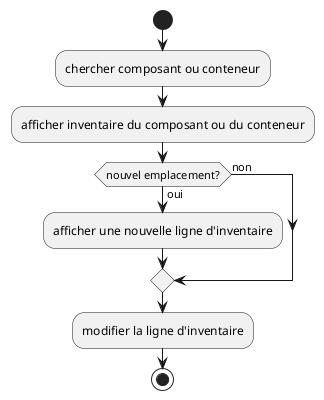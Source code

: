 @startuml modify_inventory_activity
start
:chercher composant ou conteneur;
:afficher inventaire du composant ou du conteneur;
if (nouvel emplacement?) then (oui)
  :afficher une nouvelle ligne d'inventaire;
else (non)
endif
:modifier la ligne d'inventaire;
stop
@enduml
